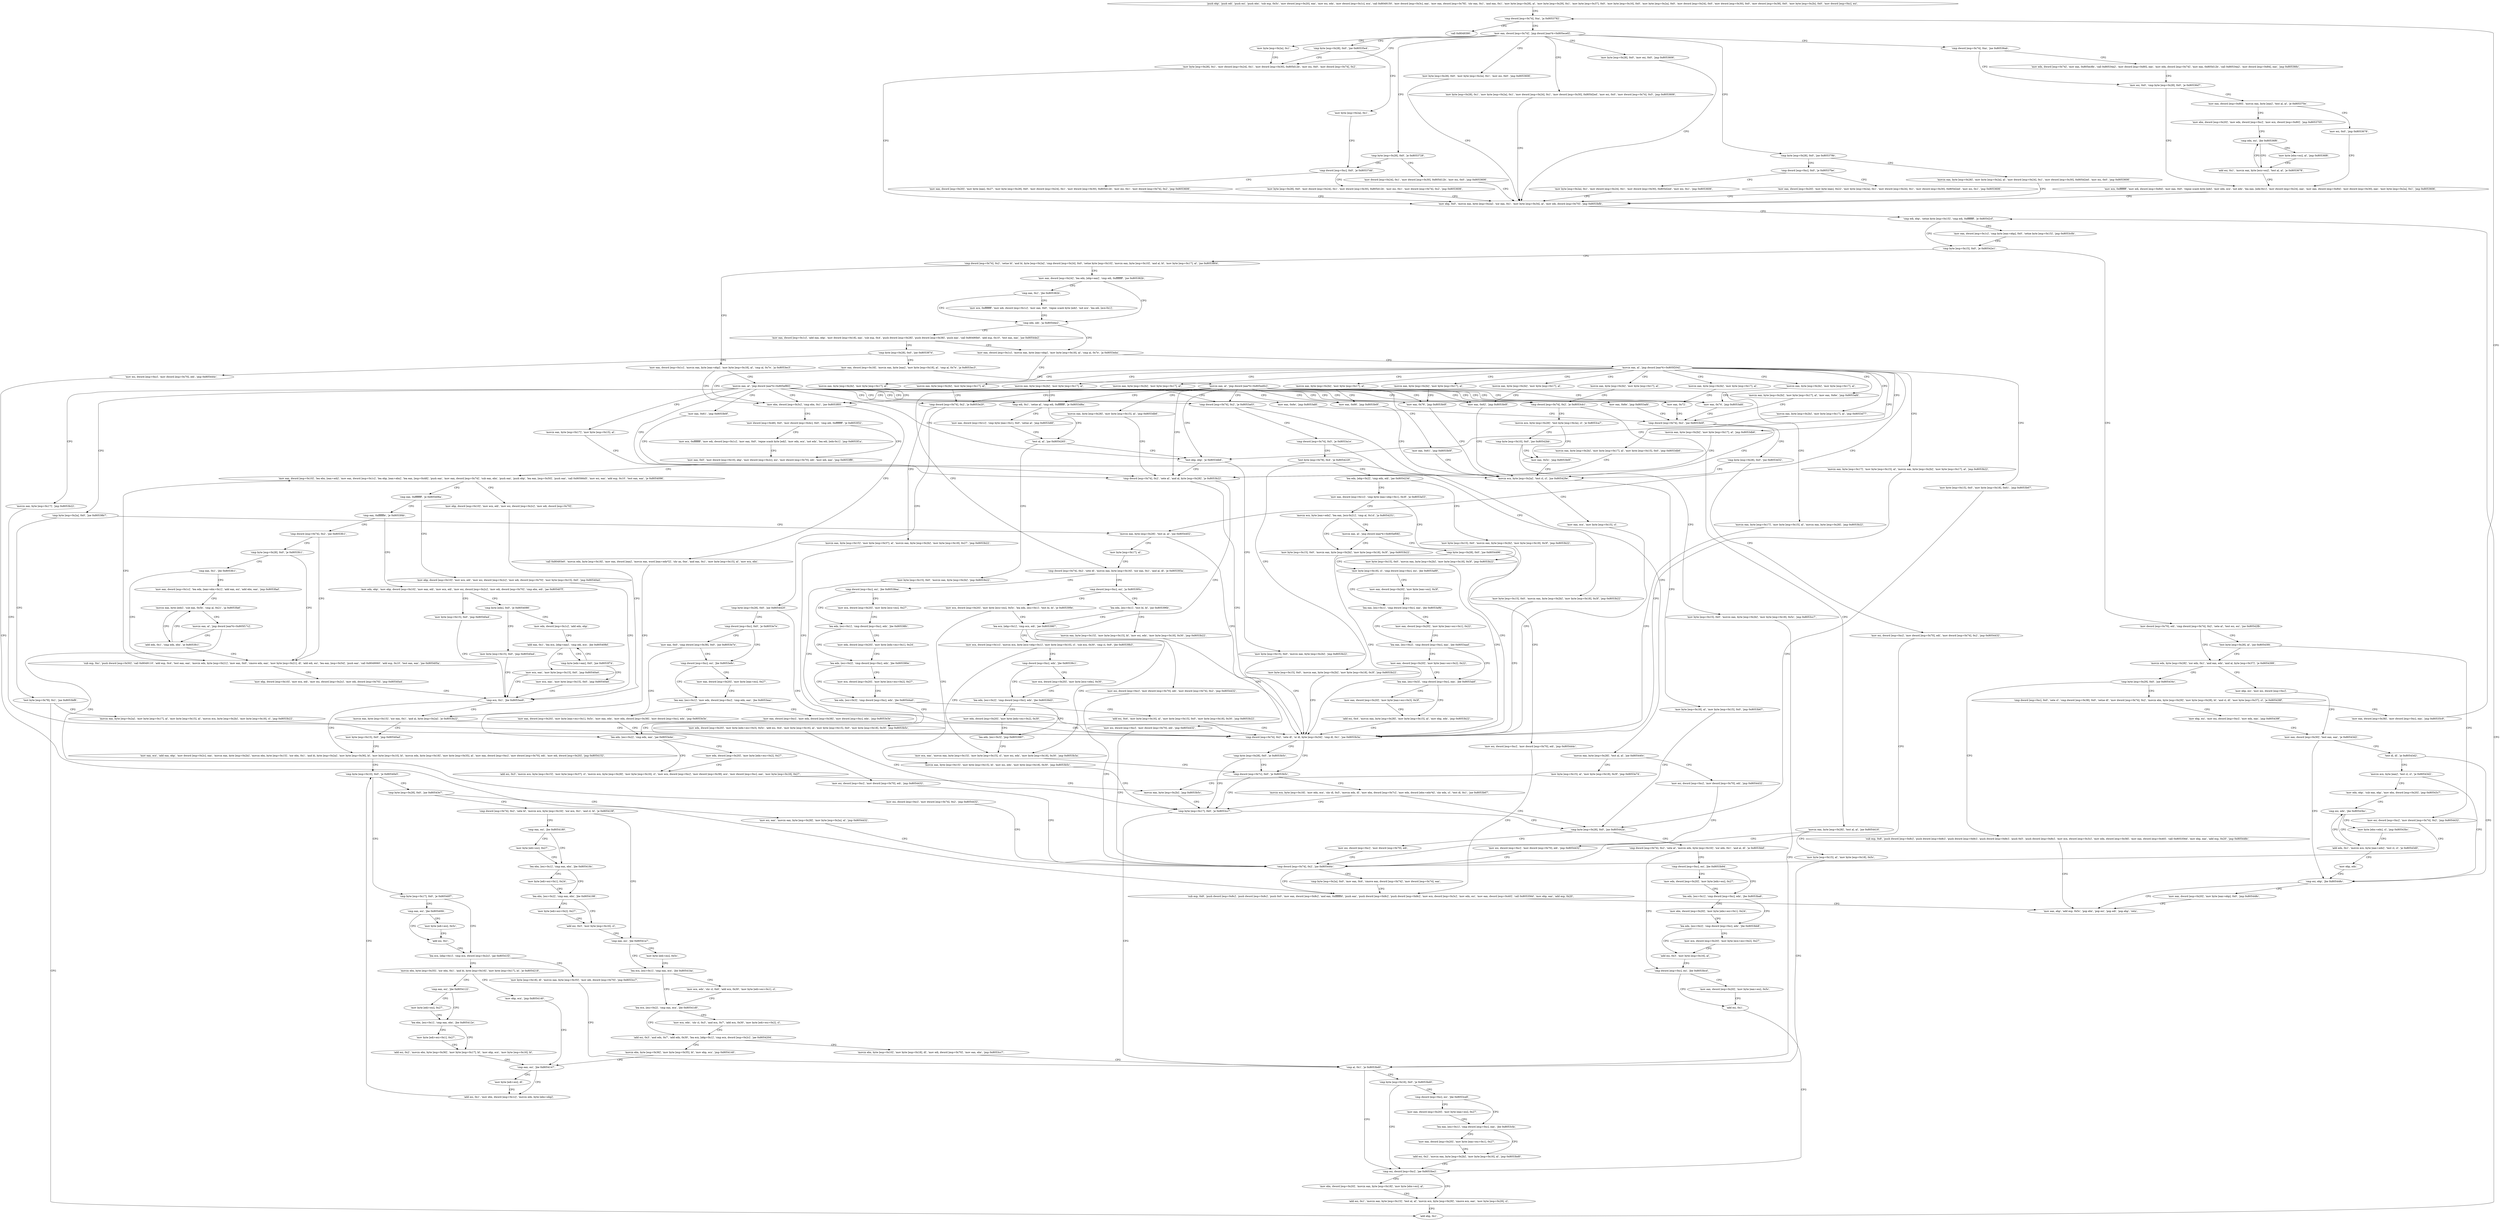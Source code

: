 digraph "func" {
"134559085" [label = "'push ebp', 'push edi', 'push esi', 'push ebx', 'sub esp, 0x5c', 'mov dword [esp+0x20], eax', 'mov esi, edx', 'mov dword [esp+0x1c], ecx', 'call 0x8049150', 'mov dword [esp+0x3c], eax', 'mov eax, dword [esp+0x78]', 'shr eax, 0x1', 'and eax, 0x1', 'mov byte [esp+0x28], al', 'mov byte [esp+0x29], 0x1', 'mov byte [esp+0x37], 0x0', 'mov byte [esp+0x16], 0x0', 'mov byte [esp+0x2a], 0x0', 'mov dword [esp+0x24], 0x0', 'mov dword [esp+0x30], 0x0', 'mov dword [esp+0x38], 0x0', 'mov byte [esp+0x2b], 0x0', 'mov dword [esp+0xc], esi', " ]
"134559177" [label = "'cmp dword [esp+0x74], 0xa', 'ja 0x8053782', " ]
"134559618" [label = "'call 0x8049390', " ]
"134559188" [label = "'mov eax, dword [esp+0x74]', 'jmp dword [eax*4+0x805ece0]', " ]
"134559199" [label = "'mov byte [esp+0x2a], 0x1', " ]
"134559204" [label = "'mov byte [esp+0x28], 0x1', 'mov dword [esp+0x24], 0x1', 'mov dword [esp+0x30], 0x805d12b', 'mov esi, 0x0', 'mov dword [esp+0x74], 0x2', " ]
"134559264" [label = "'mov byte [esp+0x28], 0x0', 'mov esi, 0x0', 'jmp 0x8053606', " ]
"134559276" [label = "'cmp byte [esp+0x28], 0x0', 'jne 0x805379b', " ]
"134559333" [label = "'cmp dword [esp+0x74], 0xa', 'jne 0x80536ab', " ]
"134559512" [label = "'cmp byte [esp+0x28], 0x0', 'jne 0x80535e4', " ]
"134559585" [label = "'cmp byte [esp+0x28], 0x0', 'je 0x8053728', " ]
"134559623" [label = "'mov byte [esp+0x28], 0x0', 'mov byte [esp+0x2a], 0x1', 'mov esi, 0x0', 'jmp 0x8053606', " ]
"134562998" [label = "'mov byte [esp+0x28], 0x1', 'mov byte [esp+0x2a], 0x1', 'mov dword [esp+0x24], 0x1', 'mov dword [esp+0x30], 0x805d2ed', 'mov esi, 0x0', 'mov dword [esp+0x74], 0x5', 'jmp 0x8053606', " ]
"134559238" [label = "'mov ebp, 0x0', 'movzx eax, byte [esp+0x2a]', 'xor eax, 0x1', 'mov byte [esp+0x34], al', 'mov edi, dword [esp+0x70]', 'jmp 0x8053bfb', " ]
"134559643" [label = "'movzx eax, byte [esp+0x28]', 'mov byte [esp+0x2a], al', 'mov dword [esp+0x24], 0x1', 'mov dword [esp+0x30], 0x805d2ed', 'mov esi, 0x0', 'jmp 0x8053606', " ]
"134559287" [label = "'cmp dword [esp+0xc], 0x0', 'je 0x80537be', " ]
"134559403" [label = "'mov edx, dword [esp+0x74]', 'mov eax, 0x805ec8b', 'call 0x80534a2', 'mov dword [esp+0x80], eax', 'mov edx, dword [esp+0x74]', 'mov eax, 0x805d12b', 'call 0x80534a2', 'mov dword [esp+0x84], eax', 'jmp 0x805366c', " ]
"134559340" [label = "'mov esi, 0x0', 'cmp byte [esp+0x28], 0x0', 'je 0x80536d7', " ]
"134559523" [label = "'mov byte [esp+0x2a], 0x1', " ]
"134559528" [label = "'cmp dword [esp+0xc], 0x0', 'je 0x80537dd', " ]
"134559592" [label = "'mov dword [esp+0x24], 0x1', 'mov dword [esp+0x30], 0x805d12b', 'mov esi, 0x0', 'jmp 0x8053606', " ]
"134560763" [label = "'cmp edi, ebp', 'setne byte [esp+0x15]', 'cmp edi, 0xffffffff', 'je 0x80542cf', " ]
"134562511" [label = "'mov eax, dword [esp+0x1c]', 'cmp byte [eax+ebp], 0x0', 'setne byte [esp+0x15]', 'jmp 0x8053c0b', " ]
"134560779" [label = "'cmp byte [esp+0x15], 0x0', 'je 0x80542e1', " ]
"134559678" [label = "'mov byte [esp+0x2a], 0x1', 'mov dword [esp+0x24], 0x1', 'mov dword [esp+0x30], 0x805d2ed', 'mov esi, 0x1', 'jmp 0x8053606', " ]
"134559298" [label = "'mov eax, dword [esp+0x20]', 'mov byte [eax], 0x22', 'mov byte [esp+0x2a], 0x1', 'mov dword [esp+0x24], 0x1', 'mov dword [esp+0x30], 0x805d2ed', 'mov esi, 0x1', 'jmp 0x8053606', " ]
"134559447" [label = "'mov eax, dword [esp+0x80]', 'movzx eax, byte [eax]', 'test al, al', 'je 0x805370e', " ]
"134559352" [label = "'mov ecx, 0xffffffff', 'mov edi, dword [esp+0x84]', 'mov eax, 0x0', 'repne scasb byte [edi]', 'mov edx, ecx', 'not edx', 'lea eax, [edx-0x1]', 'mov dword [esp+0x24], eax', 'mov eax, dword [esp+0x84]', 'mov dword [esp+0x30], eax', 'mov byte [esp+0x2a], 0x1', 'jmp 0x8053606', " ]
"134559709" [label = "'mov byte [esp+0x28], 0x0', 'mov dword [esp+0x24], 0x1', 'mov dword [esp+0x30], 0x805d12b', 'mov esi, 0x1', 'mov dword [esp+0x74], 0x2', 'jmp 0x8053606', " ]
"134559539" [label = "'mov eax, dword [esp+0x20]', 'mov byte [eax], 0x27', 'mov byte [esp+0x28], 0x0', 'mov dword [esp+0x24], 0x1', 'mov dword [esp+0x30], 0x805d12b', 'mov esi, 0x1', 'mov dword [esp+0x74], 0x2', 'jmp 0x8053606', " ]
"134562529" [label = "'mov dword [esp+0x70], edi', 'cmp dword [esp+0x74], 0x2', 'sete al', 'test esi, esi', 'jne 0x80542fb', " ]
"134560790" [label = "'cmp dword [esp+0x74], 0x2', 'setne bl', 'and bl, byte [esp+0x2a]', 'cmp dword [esp+0x24], 0x0', 'setne byte [esp+0x10]', 'movzx eax, byte [esp+0x10]', 'and al, bl', 'mov byte [esp+0x17], al', 'jne 0x8053804', " ]
"134559502" [label = "'mov esi, 0x0', 'jmp 0x8053678', " ]
"134559461" [label = "'mov ebx, dword [esp+0x20]', 'mov edx, dword [esp+0xc]', 'mov ecx, dword [esp+0x80]', 'jmp 0x8053705', " ]
"134562555" [label = "'movzx edx, byte [esp+0x28]', 'xor edx, 0x1', 'and eax, edx', 'and al, byte [esp+0x37]', 'je 0x8054399', " ]
"134562545" [label = "'test byte [esp+0x28], al', 'jne 0x80543f4', " ]
"134559748" [label = "'mov eax, dword [esp+0x24]', 'lea edx, [ebp+eax]', 'cmp edi, 0xffffffff', 'jne 0x805382b', " ]
"134560829" [label = "'mov eax, dword [esp+0x1c]', 'movzx eax, byte [eax+ebp]', 'mov byte [esp+0x18], al', 'cmp al, 0x7e', 'ja 0x8053ec3', " ]
"134559493" [label = "'cmp edx, esi', 'jbe 0x80536f6', " ]
"134562713" [label = "'mov ebp, esi', 'mov esi, dword [esp+0xc]', " ]
"134562575" [label = "'cmp byte [esp+0x29], 0x0', 'jne 0x805434c', " ]
"134562804" [label = "'mov esi, dword [esp+0xc]', 'mov dword [esp+0x74], 0x2', 'jmp 0x8054432', " ]
"134559787" [label = "'cmp edx, edi', 'ja 0x80544e2', " ]
"134559761" [label = "'cmp eax, 0x1', 'jbe 0x805382b', " ]
"134561475" [label = "'mov ebx, dword [esp+0x3c]', 'cmp ebx, 0x1', 'jne 0x8053f05', " ]
"134560849" [label = "'movzx eax, al', 'jmp dword [eax*4+0x805ef80]', " ]
"134559478" [label = "'add esi, 0x1', 'movzx eax, byte [ecx+esi]', 'test al, al', 'je 0x8053678', " ]
"134559497" [label = "'mov byte [ebx+esi], al', 'jmp 0x80536f6', " ]
"134562719" [label = "'mov eax, dword [esp+0x30]', 'test eax, eax', 'je 0x80543d2', " ]
"134562636" [label = "'sub esp, 0x8', 'push dword [esp+0x8c]', 'push dword [esp+0x8c]', 'push dword [esp+0x8c]', 'push dword [esp+0x8c]', 'push 0x5', 'push dword [esp+0x8c]', 'mov ecx, dword [esp+0x3c]', 'mov edx, dword [esp+0x58]', 'mov eax, dword [esp+0x40]', 'call 0x805356d', 'mov ebp, eax', 'add esp, 0x20', 'jmp 0x805448c', " ]
"134562582" [label = "'cmp dword [esp+0xc], 0x0', 'sete cl', 'cmp dword [esp+0x38], 0x0', 'setne dl', 'mov dword [esp+0x74], 0x2', 'movzx ebx, byte [esp+0x29]', 'mov byte [esp+0x28], bl', 'and cl, dl', 'mov byte [esp+0x37], cl', 'je 0x805438f', " ]
"134562866" [label = "'cmp dword [esp+0x74], 0x2', 'jne 0x805444c', " ]
"134563042" [label = "'mov eax, dword [esp+0x1c]', 'movzx eax, byte [eax+ebp]', 'mov byte [esp+0x18], al', 'cmp al, 0x7e', 'ja 0x8053eba', " ]
"134559795" [label = "'mov eax, dword [esp+0x1c]', 'add eax, ebp', 'mov dword [esp+0x18], eax', 'sub esp, 0x4', 'push dword [esp+0x28]', 'push dword [esp+0x38]', 'push eax', 'call 0x80490b0', 'add esp, 0x10', 'test eax, eax', 'jne 0x80544e2', " ]
"134559766" [label = "'mov ecx, 0xffffffff', 'mov edi, dword [esp+0x1c]', 'mov eax, 0x0', 'repne scasb byte [edi]', 'not ecx', 'lea edi, [ecx-0x1]', " ]
"134561541" [label = "'mov dword [esp+0x48], 0x0', 'mov dword [esp+0x4c], 0x0', 'cmp edi, 0xffffffff', 'je 0x8053f32', " ]
"134561484" [label = "'call 0x80493e0', 'movzx edx, byte [esp+0x18]', 'mov eax, dword [eax]', 'movzx eax, word [eax+edx*2]', 'shr ax, 0xe', 'and eax, 0x1', 'mov byte [esp+0x15], al', 'mov ecx, ebx', " ]
"134559882" [label = "'cmp byte [esp+0x2a], 0x0', 'jne 0x80538b7', " ]
"134560225" [label = "'cmp dword [esp+0x74], 0x2', 'je 0x8053a03', " ]
"134560472" [label = "'mov eax, 0x62', 'jmp 0x8053b0f', " ]
"134560488" [label = "'mov eax, 0x66', 'jmp 0x8053b0f', " ]
"134560504" [label = "'mov eax, 0x72', " ]
"134560868" [label = "'mov eax, 0x74', 'jmp 0x8053afd', " ]
"134560887" [label = "'mov eax, 0x76', 'jmp 0x8053b0f', " ]
"134560906" [label = "'cmp dword [esp+0x74], 0x2', 'je 0x8053cb1', " ]
"134561035" [label = "'mov eax, 0x6e', 'jmp 0x8053afd', " ]
"134561095" [label = "'mov eax, 0x61', 'jmp 0x8053b0f', " ]
"134561124" [label = "'cmp edi, 0x1', 'setne al', 'cmp edi, 0xffffffff', 'je 0x8053d8a', " ]
"134561143" [label = "'test ebp, ebp', 'je 0x8053db6', " ]
"134561197" [label = "'movzx eax, byte [esp+0x17]', 'mov byte [esp+0x15], al', " ]
"134561206" [label = "'cmp dword [esp+0x74], 0x2', 'sete al', 'and al, byte [esp+0x28]', 'je 0x8053b22', " ]
"134561281" [label = "'cmp dword [esp+0x74], 0x2', 'je 0x8053e20', " ]
"134562335" [label = "'movzx eax, byte [esp+0x17]', 'jmp 0x8053b22', " ]
"134562770" [label = "'cmp esi, ebp', 'jbe 0x805448c', " ]
"134562956" [label = "'mov eax, ebp', 'add esp, 0x5c', 'pop ebx', 'pop esi', 'pop edi', 'pop ebp', 'retn', " ]
"134562778" [label = "'mov eax, dword [esp+0x20]', 'mov byte [eax+ebp], 0x0', 'jmp 0x805448c', " ]
"134562727" [label = "'test dl, dl', 'je 0x80543d2', " ]
"134562731" [label = "'movzx ecx, byte [eax]', 'test cl, cl', 'je 0x80543d2', " ]
"134562703" [label = "'mov ebp, esi', 'mov esi, dword [esp+0xc]', 'mov edx, eax', 'jmp 0x805439f', " ]
"134562623" [label = "'mov eax, dword [esp+0x38]', 'mov dword [esp+0xc], eax', 'jmp 0x80535c9', " ]
"134562892" [label = "'sub esp, 0x8', 'push dword [esp+0x8c]', 'push dword [esp+0x8c]', 'push 0x0', 'mov eax, dword [esp+0x8c]', 'and eax, 0xfffffffd', 'push eax', 'push dword [esp+0x8c]', 'push dword [esp+0x8c]', 'mov ecx, dword [esp+0x3c]', 'mov edx, esi', 'mov eax, dword [esp+0x40]', 'call 0x805356d', 'mov ebp, eax', 'add esp, 0x20', " ]
"134562873" [label = "'cmp byte [esp+0x2a], 0x0', 'mov eax, 0x4', 'cmove eax, dword [esp+0x74]', 'mov dword [esp+0x74], eax', " ]
"134561466" [label = "'movzx eax, byte [esp+0x2b]', 'mov byte [esp+0x17], al', " ]
"134563062" [label = "'movzx eax, al', 'jmp dword [eax*4+0x805f204]', " ]
"134559833" [label = "'cmp byte [esp+0x28], 0x0', 'jne 0x805387d', " ]
"134561586" [label = "'mov ecx, 0xffffffff', 'mov edi, dword [esp+0x1c]', 'mov eax, 0x0', 'repne scasb byte [edi]', 'mov edx, ecx', 'not edx', 'lea edi, [edx-0x1]', 'jmp 0x8053f1a', " ]
"134561562" [label = "'mov eax, 0x0', 'mov dword [esp+0x10], ebp', 'mov dword [esp+0x2c], esi', 'mov dword [esp+0x70], edi', 'mov edi, eax', 'jmp 0x8053ff6', " ]
"134561513" [label = "'movzx eax, byte [esp+0x15]', 'xor eax, 0x1', 'and al, byte [esp+0x2a]', 'je 0x8053b22', " ]
"134559927" [label = "'movzx eax, byte [esp+0x28]', 'test al, al', 'jne 0x8054402', " ]
"134559889" [label = "'test byte [esp+0x78], 0x1', 'jne 0x8053bf8', " ]
"134560259" [label = "'movzx eax, byte [esp+0x28]', 'test al, al', 'jne 0x805440c', " ]
"134560232" [label = "'cmp dword [esp+0x74], 0x5', 'je 0x8053a1e', " ]
"134560527" [label = "'movzx ecx, byte [esp+0x2a]', 'test cl, cl', 'jne 0x805429e', " ]
"134560509" [label = "'cmp dword [esp+0x74], 0x2', 'jne 0x8053b0f', " ]
"134560945" [label = "'movzx eax, byte [esp+0x28]', 'test al, al', 'jne 0x8054416', " ]
"134560913" [label = "'movzx ecx, byte [esp+0x28]', 'test byte [esp+0x2a], cl', 'je 0x8053ca7', " ]
"134561162" [label = "'mov eax, dword [esp+0x1c]', 'cmp byte [eax+0x1], 0x0', 'setne al', 'jmp 0x8053d6f', " ]
"134561135" [label = "'test al, al', 'jne 0x8054265', " ]
"134561147" [label = "'mov byte [esp+0x15], 0x0', 'movzx eax, byte [esp+0x2b]', 'jmp 0x8053b22', " ]
"134560546" [label = "'cmp dword [esp+0x74], 0x2', 'sete dl', 'or dl, byte [esp+0x34]', 'cmp dl, 0x1', 'jne 0x8053b3a', " ]
"134561224" [label = "'mov esi, dword [esp+0xc]', 'mov dword [esp+0x70], edi', 'mov dword [esp+0x74], 0x2', 'jmp 0x8054432', " ]
"134561312" [label = "'cmp byte [esp+0x28], 0x0', 'jne 0x8054420', " ]
"134561288" [label = "'movzx eax, byte [esp+0x15]', 'mov byte [esp+0x37], al', 'movzx eax, byte [esp+0x2b]', 'mov byte [esp+0x18], 0x27', 'jmp 0x8053b22', " ]
"134562738" [label = "'mov edx, ebp', 'sub eax, ebp', 'mov ebx, dword [esp+0x20]', 'jmp 0x80543c7', " ]
"134560216" [label = "'movzx eax, byte [esp+0x2b]', 'mov byte [esp+0x17], al', " ]
"134560463" [label = "'movzx eax, byte [esp+0x2b]', 'mov byte [esp+0x17], al', " ]
"134560479" [label = "'movzx eax, byte [esp+0x2b]', 'mov byte [esp+0x17], al', " ]
"134560495" [label = "'movzx eax, byte [esp+0x2b]', 'mov byte [esp+0x17], al', " ]
"134560859" [label = "'movzx eax, byte [esp+0x2b]', 'mov byte [esp+0x17], al', " ]
"134560878" [label = "'movzx eax, byte [esp+0x2b]', 'mov byte [esp+0x17], al', " ]
"134560897" [label = "'movzx eax, byte [esp+0x2b]', 'mov byte [esp+0x17], al', " ]
"134561055" [label = "'movzx eax, byte [esp+0x2b]', 'mov byte [esp+0x17], al', 'mov eax, 0x6e', 'jmp 0x8053afd', " ]
"134561115" [label = "'movzx eax, byte [esp+0x2b]', 'mov byte [esp+0x17], al', " ]
"134561175" [label = "'movzx eax, byte [esp+0x2b]', 'mov byte [esp+0x17], al', 'jmp 0x8053d77', " ]
"134561186" [label = "'movzx eax, byte [esp+0x2b]', 'mov byte [esp+0x17], al', 'jmp 0x8053db6', " ]
"134561256" [label = "'movzx eax, byte [esp+0x2b]', 'mov byte [esp+0x17], al', 'mov byte [esp+0x15], 0x0', 'jmp 0x8053db6', " ]
"134561272" [label = "'movzx eax, byte [esp+0x2b]', 'mov byte [esp+0x17], al', " ]
"134562439" [label = "'movzx eax, byte [esp+0x17]', 'mov byte [esp+0x15], al', 'movzx eax, byte [esp+0x2b]', 'mov byte [esp+0x17], al', 'jmp 0x8053b22', " ]
"134562476" [label = "'mov byte [esp+0x15], 0x0', 'mov byte [esp+0x18], 0x61', 'jmp 0x8053b67', " ]
"134559869" [label = "'mov esi, dword [esp+0xc]', 'mov dword [esp+0x70], edi', 'jmp 0x805444c', " ]
"134559840" [label = "'mov eax, dword [esp+0x18]', 'movzx eax, byte [eax]', 'mov byte [esp+0x18], al', 'cmp al, 0x7e', 'ja 0x8053ec3', " ]
"134561782" [label = "'mov eax, dword [esp+0x10]', 'lea ebx, [eax+edi]', 'mov eax, dword [esp+0x1c]', 'lea ebp, [eax+ebx]', 'lea eax, [esp+0x48]', 'push eax', 'mov eax, dword [esp+0x74]', 'sub eax, ebx', 'push eax', 'push ebp', 'lea eax, [esp+0x50]', 'push eax', 'call 0x80566d5', 'mov esi, eax', 'add esp, 0x10', 'test eax, eax', 'je 0x8054096', " ]
"134560570" [label = "'cmp dword [esp+0x7c], 0x0', 'je 0x8053b5c', " ]
"134560563" [label = "'cmp byte [esp+0x28], 0x0', 'je 0x8053b5c', " ]
"134561531" [label = "'mov byte [esp+0x15], 0x0', 'jmp 0x80540ad', " ]
"134561965" [label = "'mov eax, ecx', 'add eax, ebp', 'mov dword [esp+0x2c], eax', 'movzx eax, byte [esp+0x2b]', 'movzx ebx, byte [esp+0x15]', 'xor ebx, 0x1', 'and bl, byte [esp+0x2a]', 'mov byte [esp+0x36], bl', 'mov byte [esp+0x10], bl', 'movzx edx, byte [esp+0x18]', 'mov byte [esp+0x35], al', 'mov eax, dword [esp+0xc]', 'mov dword [esp+0x70], edi', 'mov edi, dword [esp+0x20]', 'jmp 0x8054152', " ]
"134562818" [label = "'mov esi, dword [esp+0xc]', 'mov dword [esp+0x70], edi', 'jmp 0x8054432', " ]
"134559940" [label = "'mov byte [esp+0x17], al', " ]
"134560760" [label = "'add ebp, 0x1', " ]
"134559900" [label = "'movzx eax, byte [esp+0x2a]', 'mov byte [esp+0x17], al', 'mov byte [esp+0x15], al', 'movzx ecx, byte [esp+0x2b]', 'mov byte [esp+0x18], cl', 'jmp 0x8053b22', " ]
"134562828" [label = "'mov esi, dword [esp+0xc]', 'mov dword [esp+0x70], edi', 'jmp 0x8054432', " ]
"134560272" [label = "'mov byte [esp+0x15], al', 'mov byte [esp+0x18], 0x3f', 'jmp 0x8053e74', " ]
"134560286" [label = "'test byte [esp+0x78], 0x4', 'je 0x8054229', " ]
"134560239" [label = "'mov byte [esp+0x15], 0x0', 'movzx eax, byte [esp+0x2b]', 'mov byte [esp+0x18], 0x3f', 'jmp 0x8053b22', " ]
"134562462" [label = "'mov byte [esp+0x18], al', 'mov byte [esp+0x15], 0x0', 'jmp 0x8053b67', " ]
"134560540" [label = "'mov eax, ecx', 'mov byte [esp+0x15], cl', " ]
"134560516" [label = "'cmp byte [esp+0x28], 0x0', 'jne 0x8053d32', " ]
"134561074" [label = "'mov esi, dword [esp+0xc]', 'mov dword [esp+0x70], edi', 'mov dword [esp+0x74], 0x2', 'jmp 0x8054432', " ]
"134562838" [label = "'mov esi, dword [esp+0xc]', 'mov dword [esp+0x70], edi', 'jmp 0x8054432', " ]
"134560958" [label = "'mov byte [esp+0x15], al', 'mov byte [esp+0x18], 0x5c', " ]
"134560935" [label = "'mov eax, 0x5c', 'jmp 0x8053b0f', " ]
"134560924" [label = "'cmp byte [esp+0x10], 0x0', 'jne 0x80542bb', " ]
"134562405" [label = "'mov byte [esp+0x15], 0x0', 'movzx eax, byte [esp+0x2b]', 'jmp 0x8053b22', " ]
"134562848" [label = "'mov esi, dword [esp+0xc]', 'mov dword [esp+0x70], edi', 'jmp 0x8054432', " ]
"134561323" [label = "'cmp dword [esp+0xc], 0x0', 'je 0x8053e7e', " ]
"134562759" [label = "'cmp esi, edx', 'jbe 0x80543bc', " ]
"134560615" [label = "'cmp byte [esp+0x28], 0x0', 'jne 0x805442a', " ]
"134559859" [label = "'movzx eax, al', 'jmp dword [eax*4+0x805ed0c]', " ]
"134561942" [label = "'mov ebp, dword [esp+0x10]', 'mov ecx, edi', 'mov esi, dword [esp+0x2c]', 'mov edi, dword [esp+0x70]', " ]
"134561828" [label = "'cmp eax, 0xffffffff', 'je 0x805406a', " ]
"134560604" [label = "'cmp byte [esp+0x17], 0x0', 'je 0x8053cc7', " ]
"134560577" [label = "'movzx ecx, byte [esp+0x18]', 'mov edx, ecx', 'shr dl, 0x5', 'movzx edx, dl', 'mov ebx, dword [esp+0x7c]', 'mov edx, dword [ebx+edx*4]', 'shr edx, cl', 'test dl, 0x1', 'jne 0x8053b67', " ]
"134562130" [label = "'cmp byte [esp+0x10], 0x0', 'je 0x80540e5', " ]
"134559944" [label = "'cmp dword [esp+0x74], 0x2', 'sete dl', 'movzx eax, byte [esp+0x16]', 'xor eax, 0x1', 'and al, dl', 'je 0x805393a', " ]
"134561396" [label = "'movzx eax, byte [esp+0x2b]', 'jmp 0x8053b5c', " ]
"134562345" [label = "'mov byte [esp+0x15], 0x0', 'movzx eax, byte [esp+0x2b]', 'mov byte [esp+0x18], 0x3f', 'jmp 0x8053b22', " ]
"134560297" [label = "'lea edx, [ebp+0x2]', 'cmp edx, edi', 'jae 0x805423d', " ]
"134560967" [label = "'cmp al, 0x1', 'je 0x8053bd0', " ]
"134562491" [label = "'mov byte [esp+0x15], 0x0', 'movzx eax, byte [esp+0x2b]', 'mov byte [esp+0x18], 0x5c', 'jmp 0x8053cc7', " ]
"134561406" [label = "'cmp dword [esp+0xc], esi', 'jbe 0x8053e8c', " ]
"134561330" [label = "'mov eax, 0x0', 'cmp dword [esp+0x38], 0x0', 'jne 0x8053e7e', " ]
"134562748" [label = "'add edx, 0x1', 'movzx ecx, byte [eax+edx]', 'test cl, cl', 'je 0x80543d0', " ]
"134562763" [label = "'mov byte [ebx+edx], cl', 'jmp 0x80543bc', " ]
"134562858" [label = "'mov esi, dword [esp+0xc]', 'mov dword [esp+0x70], edi', " ]
"134560626" [label = "'cmp dword [esp+0x74], 0x2', 'sete al', 'movzx edx, byte [esp+0x16]', 'xor edx, 0x1', 'and al, dl', 'je 0x8053bbf', " ]
"134561045" [label = "'mov eax, 0x6e', 'jmp 0x8053afd', " ]
"134561105" [label = "'mov eax, 0x61', 'jmp 0x8053b0f', " ]
"134561245" [label = "'movzx eax, byte [esp+0x28]', 'mov byte [esp+0x15], al', 'jmp 0x8053db6', " ]
"134562420" [label = "'movzx eax, byte [esp+0x17]', 'mov byte [esp+0x15], al', 'movzx eax, byte [esp+0x28]', 'jmp 0x8053b22', " ]
"134561956" [label = "'cmp ecx, 0x1', 'jbe 0x8053ee9', " ]
"134561898" [label = "'mov ebp, dword [esp+0x10]', 'mov ecx, edi', 'mov esi, dword [esp+0x2c]', 'mov edi, dword [esp+0x70]', 'mov byte [esp+0x15], 0x0', 'jmp 0x80540a4', " ]
"134561833" [label = "'cmp eax, 0xfffffffe', 'je 0x8053f4b', " ]
"134562021" [label = "'cmp byte [esp+0x17], 0x0', 'je 0x80540f7', " ]
"134562137" [label = "'cmp byte [esp+0x28], 0x0', 'jne 0x80543e7', " ]
"134560058" [label = "'cmp dword [esp+0xc], esi', 'ja 0x805395c', " ]
"134560092" [label = "'mov ecx, dword [esp+0x20]', 'mov byte [ecx+esi], 0x5c', 'lea edx, [esi+0x1]', 'test bl, bl', 'je 0x805399e', " ]
"134560064" [label = "'lea edx, [esi+0x1]', 'test bl, bl', 'jne 0x805396b', " ]
"134559964" [label = "'cmp dword [esp+0xc], esi', 'jbe 0x80538ea', " ]
"134559978" [label = "'lea edx, [esi+0x1]', 'cmp dword [esp+0xc], edx', 'jbe 0x80538fc', " ]
"134559970" [label = "'mov ecx, dword [esp+0x20]', 'mov byte [ecx+esi], 0x27', " ]
"134562365" [label = "'mov byte [esp+0x15], 0x0', 'movzx eax, byte [esp+0x2b]', 'mov byte [esp+0x18], 0x3f', 'jmp 0x8053b22', " ]
"134560308" [label = "'mov eax, dword [esp+0x1c]', 'cmp byte [eax+ebp+0x1], 0x3f', 'je 0x8053a53', " ]
"134560720" [label = "'cmp esi, dword [esp+0xc]', 'jae 0x8053be2', " ]
"134560738" [label = "'add esi, 0x1', 'movzx eax, byte [esp+0x15]', 'test al, al', 'movzx ecx, byte [esp+0x29]', 'cmove ecx, eax', 'mov byte [esp+0x29], cl', " ]
"134560726" [label = "'mov ebx, dword [esp+0x20]', 'movzx eax, byte [esp+0x18]', 'mov byte [ebx+esi], al', " ]
"134560975" [label = "'cmp byte [esp+0x16], 0x0', 'je 0x8053bd0', " ]
"134560986" [label = "'cmp dword [esp+0xc], esi', 'jbe 0x8053ce8', " ]
"134561420" [label = "'lea eax, [esi+0x1]', 'mov edx, dword [esp+0xc]', 'cmp edx, eax', 'jbe 0x8053eac', " ]
"134561412" [label = "'mov eax, dword [esp+0x20]', 'mov byte [eax+esi], 0x27', " ]
"134561342" [label = "'lea edx, [esi+0x2]', 'cmp edx, eax', 'jae 0x8053e4e', " ]
"134562768" [label = "'mov ebp, edx', " ]
"134560703" [label = "'cmp dword [esp+0xc], esi', 'jbe 0x8053bcd', " ]
"134560646" [label = "'cmp dword [esp+0xc], esi', 'jbe 0x8053b94', " ]
"134561611" [label = "'mov edx, ebp', 'mov ebp, dword [esp+0x10]', 'mov eax, edi', 'mov ecx, edi', 'mov esi, dword [esp+0x2c]', 'mov edi, dword [esp+0x70]', 'cmp ebx, edi', 'jae 0x805407f', " ]
"134561842" [label = "'cmp dword [esp+0x74], 0x2', 'jne 0x8053fc1', " ]
"134562039" [label = "'lea ecx, [ebp+0x1]', 'cmp ecx, dword [esp+0x2c]', 'jae 0x80541f2', " ]
"134562028" [label = "'cmp eax, esi', 'jbe 0x80540f4', " ]
"134562791" [label = "'mov esi, eax', 'movzx eax, byte [esp+0x28]', 'mov byte [esp+0x2a], al', 'jmp 0x8054432', " ]
"134562148" [label = "'cmp dword [esp+0x74], 0x2', 'sete bl', 'movzx ecx, byte [esp+0x16]', 'xor ecx, 0x1', 'and cl, bl', 'je 0x805419f', " ]
"134560158" [label = "'movzx eax, byte [esp+0x15]', 'mov byte [esp+0x15], bl', 'mov esi, edx', 'mov byte [esp+0x18], 0x30', 'jmp 0x8053b5c', " ]
"134560107" [label = "'lea ecx, [ebp+0x1]', 'cmp ecx, edi', 'jae 0x8053987', " ]
"134560071" [label = "'movzx eax, byte [esp+0x15]', 'mov byte [esp+0x15], bl', 'mov esi, edx', 'mov byte [esp+0x18], 0x30', 'jmp 0x8053b22', " ]
"134559996" [label = "'lea edx, [esi+0x2]', 'cmp dword [esp+0xc], edx', 'jbe 0x805390e', " ]
"134559987" [label = "'mov edx, dword [esp+0x20]', 'mov byte [edx+esi+0x1], 0x24', " ]
"134560339" [label = "'movzx ecx, byte [eax+edx]', 'lea eax, [ecx-0x21]', 'cmp al, 0x1d', 'ja 0x8054251', " ]
"134560319" [label = "'mov byte [esp+0x15], 0x0', 'movzx eax, byte [esp+0x2b]', 'mov byte [esp+0x18], 0x3f', 'jmp 0x8053b22', " ]
"134561000" [label = "'lea eax, [esi+0x1]', 'cmp dword [esp+0xc], eax', 'jbe 0x8053cfa', " ]
"134560992" [label = "'mov eax, dword [esp+0x20]', 'mov byte [eax+esi], 0x27', " ]
"134561452" [label = "'mov eax, dword [esp+0xc]', 'mov edx, dword [esp+0x38]', 'mov dword [esp+0xc], edx', 'jmp 0x8053e3e', " ]
"134561431" [label = "'mov eax, dword [esp+0x20]', 'mov byte [eax+esi+0x1], 0x5c', 'mov eax, edx', 'mov edx, dword [esp+0x38]', 'mov dword [esp+0xc], edx', 'jmp 0x8053e3e', " ]
"134561358" [label = "'add esi, 0x3', 'movzx ecx, byte [esp+0x15]', 'mov byte [esp+0x37], cl', 'movzx ecx, byte [esp+0x28]', 'mov byte [esp+0x16], cl', 'mov ecx, dword [esp+0xc]', 'mov dword [esp+0x38], ecx', 'mov dword [esp+0xc], eax', 'mov byte [esp+0x18], 0x27', " ]
"134561349" [label = "'mov edx, dword [esp+0x20]', 'mov byte [edx+esi+0x2], 0x27', " ]
"134560717" [label = "'add esi, 0x1', " ]
"134560709" [label = "'mov eax, dword [esp+0x20]', 'mov byte [eax+esi], 0x5c', " ]
"134560660" [label = "'lea edx, [esi+0x1]', 'cmp dword [esp+0xc], edx', 'jbe 0x8053ba6', " ]
"134560652" [label = "'mov edx, dword [esp+0x20]', 'mov byte [edx+esi], 0x27', " ]
"134561919" [label = "'mov byte [esp+0x15], 0x0', 'jmp 0x80540a4', " ]
"134561637" [label = "'cmp byte [edx], 0x0', 'je 0x8054086', " ]
"134561729" [label = "'sub esp, 0xc', 'push dword [esp+0x50]', 'call 0x8049110', 'add esp, 0x4', 'test eax, eax', 'movzx edx, byte [esp+0x21]', 'mov eax, 0x0', 'cmove edx, eax', 'mov byte [esp+0x21], dl', 'add edi, esi', 'lea eax, [esp+0x54]', 'push eax', 'call 0x8049060', 'add esp, 0x10', 'test eax, eax', 'jne 0x805405a', " ]
"134561849" [label = "'cmp byte [esp+0x28], 0x0', 'je 0x8053fc1', " ]
"134562290" [label = "'mov byte [esp+0x18], dl', 'movzx eax, byte [esp+0x35]', 'mov edi, dword [esp+0x70]', 'jmp 0x8053cc7', " ]
"134562052" [label = "'movzx ebx, byte [esp+0x35]', 'xor ebx, 0x1', 'and bl, byte [esp+0x16]', 'mov byte [esp+0x17], bl', 'je 0x8054218', " ]
"134562036" [label = "'add esi, 0x1', " ]
"134562032" [label = "'mov byte [edi+esi], 0x5c', " ]
"134562207" [label = "'cmp eax, esi', 'jbe 0x80541a7', " ]
"134562168" [label = "'cmp eax, esi', 'jbe 0x8054180', " ]
"134560135" [label = "'mov ecx, eax', 'movzx eax, byte [esp+0x15]', 'mov byte [esp+0x15], cl', 'mov esi, edx', 'mov byte [esp+0x18], 0x30', 'jmp 0x8053b3a', " ]
"134560114" [label = "'mov ecx, dword [esp+0x1c]', 'movzx ecx, byte [ecx+ebp+0x1]', 'mov byte [esp+0x10], cl', 'sub ecx, 0x30', 'cmp cl, 0x9', 'jbe 0x80539b3', " ]
"134560014" [label = "'lea edx, [esi+0x3]', 'cmp dword [esp+0xc], edx', 'jbe 0x80544a0', " ]
"134560005" [label = "'mov ecx, dword [esp+0x20]', 'mov byte [ecx+esi+0x2], 0x27', " ]
"134562385" [label = "'mov byte [esp+0x15], 0x0', 'movzx eax, byte [esp+0x2b]', 'mov byte [esp+0x18], 0x3f', 'jmp 0x8053b22', " ]
"134560354" [label = "'movzx eax, al', 'jmp dword [eax*4+0x805ef08]', " ]
"134561018" [label = "'add esi, 0x2', 'movzx eax, byte [esp+0x2b]', 'mov byte [esp+0x16], al', 'jmp 0x8053bd0', " ]
"134561009" [label = "'mov eax, dword [esp+0x20]', 'mov byte [eax+esi+0x1], 0x27', " ]
"134560678" [label = "'lea edx, [esi+0x2]', 'cmp dword [esp+0xc], edx', 'jbe 0x8053bb8', " ]
"134560669" [label = "'mov ebx, dword [esp+0x20]', 'mov byte [ebx+esi+0x1], 0x24', " ]
"134561926" [label = "'mov byte [esp+0x15], 0x0', 'jmp 0x80540a4', " ]
"134561646" [label = "'mov edx, dword [esp+0x1c]', 'add edx, ebp', " ]
"134561882" [label = "'mov ebp, dword [esp+0x10]', 'mov ecx, edi', 'mov esi, dword [esp+0x2c]', 'mov edi, dword [esp+0x70]', 'jmp 0x80540a4', " ]
"134561856" [label = "'cmp eax, 0x1', 'jbe 0x8053fc1', " ]
"134562328" [label = "'mov ebp, ecx', 'jmp 0x8054140', " ]
"134562074" [label = "'cmp eax, esi', 'jbe 0x8054122', " ]
"134562215" [label = "'lea ecx, [esi+0x1]', 'cmp eax, ecx', 'jbe 0x80541ba', " ]
"134562211" [label = "'mov byte [edi+esi], 0x5c', " ]
"134562176" [label = "'lea ebx, [esi+0x1]', 'cmp eax, ebx', 'jbe 0x805418c', " ]
"134562172" [label = "'mov byte [edi+esi], 0x27', " ]
"134560179" [label = "'cmp dword [esp+0xc], edx', 'jbe 0x80539c1', " ]
"134562976" [label = "'add esi, 0x4', 'mov byte [esp+0x16], al', 'mov byte [esp+0x15], 0x0', 'mov byte [esp+0x18], 0x30', 'jmp 0x8053b22', " ]
"134560027" [label = "'mov edx, dword [esp+0x20]', 'mov byte [edx+esi+0x3], 0x5c', 'add esi, 0x4', 'mov byte [esp+0x16], al', 'mov byte [esp+0x15], 0x0', 'mov byte [esp+0x18], 0x30', 'jmp 0x8053b5c', " ]
"134560364" [label = "'cmp byte [esp+0x28], 0x0', 'jne 0x8054496', " ]
"134560696" [label = "'add esi, 0x3', 'mov byte [esp+0x16], al', " ]
"134560687" [label = "'mov ecx, dword [esp+0x20]', 'mov byte [ecx+esi+0x2], 0x27', " ]
"134561652" [label = "'add eax, 0x1', 'lea ecx, [ebp+eax]', 'cmp edi, ecx', 'jbe 0x805408d', " ]
"134561865" [label = "'mov eax, dword [esp+0x1c]', 'lea edx, [eax+ebx+0x1]', 'add eax, esi', 'add ebx, eax', 'jmp 0x8053fad', " ]
"134562112" [label = "'cmp eax, esi', 'jbe 0x8054147', " ]
"134562082" [label = "'lea ebx, [esi+0x1]', 'cmp eax, ebx', 'jbe 0x805412e', " ]
"134562078" [label = "'mov byte [edi+esi], 0x27', " ]
"134562234" [label = "'lea ecx, [esi+0x2]', 'cmp eax, ecx', 'jbe 0x80541d0', " ]
"134562222" [label = "'mov ecx, edx', 'shr cl, 0x6', 'add ecx, 0x30', 'mov byte [edi+esi+0x1], cl', " ]
"134562188" [label = "'lea ebx, [esi+0x2]', 'cmp eax, ebx', 'jbe 0x8054198', " ]
"134562183" [label = "'mov byte [edi+esi+0x1], 0x24', " ]
"134560193" [label = "'lea edx, [esi+0x2]', 'cmp dword [esp+0xc], edx', 'jbe 0x80539d3', " ]
"134560185" [label = "'mov ecx, dword [esp+0x20]', 'mov byte [ecx+edx], 0x30', " ]
"134562966" [label = "'mov esi, dword [esp+0xc]', 'mov dword [esp+0x70], edi', 'jmp 0x805444c', " ]
"134560375" [label = "'mov byte [esp+0x18], cl', 'cmp dword [esp+0xc], esi', 'jbe 0x8053a89', " ]
"134561933" [label = "'mov ecx, eax', 'mov byte [esp+0x15], 0x0', 'jmp 0x80540a4', " ]
"134561667" [label = "'cmp byte [edx+eax], 0x0', 'jne 0x8053f74', " ]
"134561673" [label = "'mov ecx, eax', 'mov byte [esp+0x15], 0x0', 'jmp 0x80540a4', " ]
"134561709" [label = "'movzx eax, byte [edx]', 'sub eax, 0x5b', 'cmp al, 0x21', 'ja 0x8053fa6', " ]
"134562119" [label = "'add esi, 0x1', 'mov ebx, dword [esp+0x1c]', 'movzx edx, byte [ebx+ebp]', " ]
"134562116" [label = "'mov byte [edi+esi], dl', " ]
"134562094" [label = "'add esi, 0x2', 'movzx ebx, byte [esp+0x36]', 'mov byte [esp+0x17], bl', 'mov ebp, ecx', 'mov byte [esp+0x16], bl', " ]
"134562089" [label = "'mov byte [edi+esi+0x1], 0x27', " ]
"134562256" [label = "'add esi, 0x3', 'and edx, 0x7', 'add edx, 0x30', 'lea ecx, [ebp+0x1]', 'cmp ecx, dword [esp+0x2c]', 'jae 0x8054204', " ]
"134562241" [label = "'mov ecx, edx', 'shr cl, 0x3', 'and ecx, 0x7', 'add ecx, 0x30', 'mov byte [edi+esi+0x2], cl', " ]
"134562200" [label = "'add esi, 0x3', 'mov byte [esp+0x16], cl', " ]
"134562195" [label = "'mov byte [edi+esi+0x2], 0x27', " ]
"134560211" [label = "'lea edx, [esi+0x3]', 'jmp 0x8053987', " ]
"134560202" [label = "'mov edx, dword [esp+0x20]', 'mov byte [edx+esi+0x2], 0x30', " ]
"134560393" [label = "'lea eax, [esi+0x1]', 'cmp dword [esp+0xc], eax', 'jbe 0x8053a9b', " ]
"134560385" [label = "'mov eax, dword [esp+0x20]', 'mov byte [eax+esi], 0x3f', " ]
"134561702" [label = "'add edx, 0x1', 'cmp edx, ebx', 'je 0x8053fc1', " ]
"134561719" [label = "'movzx eax, al', 'jmp dword [eax*4+0x805f17c]', " ]
"134562308" [label = "'movzx ebx, byte [esp+0x10]', 'mov byte [esp+0x18], dl', 'mov edi, dword [esp+0x70]', 'mov eax, ebx', 'jmp 0x8053cc7', " ]
"134562274" [label = "'movzx ebx, byte [esp+0x36]', 'mov byte [esp+0x35], bl', 'mov ebp, ecx', 'jmp 0x8054140', " ]
"134560411" [label = "'lea eax, [esi+0x2]', 'cmp dword [esp+0xc], eax', 'jbe 0x8053aad', " ]
"134560402" [label = "'mov eax, dword [esp+0x20]', 'mov byte [eax+esi+0x1], 0x22', " ]
"134561685" [label = "'mov esi, dword [esp+0xc]', 'mov dword [esp+0x74], 0x2', 'jmp 0x8054432', " ]
"134560429" [label = "'lea eax, [esi+0x3]', 'cmp dword [esp+0xc], eax', 'jbe 0x8053abf', " ]
"134560420" [label = "'mov eax, dword [esp+0x20]', 'mov byte [eax+esi+0x2], 0x22', " ]
"134560447" [label = "'add esi, 0x4', 'movzx eax, byte [esp+0x28]', 'mov byte [esp+0x15], al', 'mov ebp, edx', 'jmp 0x8053b22', " ]
"134560438" [label = "'mov eax, dword [esp+0x20]', 'mov byte [eax+esi+0x3], 0x3f', " ]
"134559085" -> "134559177" [ label = "CFG" ]
"134559177" -> "134559618" [ label = "CFG" ]
"134559177" -> "134559188" [ label = "CFG" ]
"134559188" -> "134559199" [ label = "CFG" ]
"134559188" -> "134559204" [ label = "CFG" ]
"134559188" -> "134559264" [ label = "CFG" ]
"134559188" -> "134559276" [ label = "CFG" ]
"134559188" -> "134559333" [ label = "CFG" ]
"134559188" -> "134559512" [ label = "CFG" ]
"134559188" -> "134559585" [ label = "CFG" ]
"134559188" -> "134559623" [ label = "CFG" ]
"134559188" -> "134562998" [ label = "CFG" ]
"134559199" -> "134559204" [ label = "CFG" ]
"134559204" -> "134559238" [ label = "CFG" ]
"134559264" -> "134559238" [ label = "CFG" ]
"134559276" -> "134559643" [ label = "CFG" ]
"134559276" -> "134559287" [ label = "CFG" ]
"134559333" -> "134559403" [ label = "CFG" ]
"134559333" -> "134559340" [ label = "CFG" ]
"134559512" -> "134559204" [ label = "CFG" ]
"134559512" -> "134559523" [ label = "CFG" ]
"134559585" -> "134559528" [ label = "CFG" ]
"134559585" -> "134559592" [ label = "CFG" ]
"134559623" -> "134559238" [ label = "CFG" ]
"134562998" -> "134559238" [ label = "CFG" ]
"134559238" -> "134560763" [ label = "CFG" ]
"134559643" -> "134559238" [ label = "CFG" ]
"134559287" -> "134559678" [ label = "CFG" ]
"134559287" -> "134559298" [ label = "CFG" ]
"134559403" -> "134559340" [ label = "CFG" ]
"134559340" -> "134559447" [ label = "CFG" ]
"134559340" -> "134559352" [ label = "CFG" ]
"134559523" -> "134559528" [ label = "CFG" ]
"134559528" -> "134559709" [ label = "CFG" ]
"134559528" -> "134559539" [ label = "CFG" ]
"134559592" -> "134559238" [ label = "CFG" ]
"134560763" -> "134562511" [ label = "CFG" ]
"134560763" -> "134560779" [ label = "CFG" ]
"134562511" -> "134560779" [ label = "CFG" ]
"134560779" -> "134562529" [ label = "CFG" ]
"134560779" -> "134560790" [ label = "CFG" ]
"134559678" -> "134559238" [ label = "CFG" ]
"134559298" -> "134559238" [ label = "CFG" ]
"134559447" -> "134559502" [ label = "CFG" ]
"134559447" -> "134559461" [ label = "CFG" ]
"134559352" -> "134559238" [ label = "CFG" ]
"134559709" -> "134559238" [ label = "CFG" ]
"134559539" -> "134559238" [ label = "CFG" ]
"134562529" -> "134562555" [ label = "CFG" ]
"134562529" -> "134562545" [ label = "CFG" ]
"134560790" -> "134559748" [ label = "CFG" ]
"134560790" -> "134560829" [ label = "CFG" ]
"134559502" -> "134559352" [ label = "CFG" ]
"134559461" -> "134559493" [ label = "CFG" ]
"134562555" -> "134562713" [ label = "CFG" ]
"134562555" -> "134562575" [ label = "CFG" ]
"134562545" -> "134562804" [ label = "CFG" ]
"134562545" -> "134562555" [ label = "CFG" ]
"134559748" -> "134559787" [ label = "CFG" ]
"134559748" -> "134559761" [ label = "CFG" ]
"134560829" -> "134561475" [ label = "CFG" ]
"134560829" -> "134560849" [ label = "CFG" ]
"134559493" -> "134559478" [ label = "CFG" ]
"134559493" -> "134559497" [ label = "CFG" ]
"134562713" -> "134562719" [ label = "CFG" ]
"134562575" -> "134562636" [ label = "CFG" ]
"134562575" -> "134562582" [ label = "CFG" ]
"134562804" -> "134562866" [ label = "CFG" ]
"134559787" -> "134563042" [ label = "CFG" ]
"134559787" -> "134559795" [ label = "CFG" ]
"134559761" -> "134559787" [ label = "CFG" ]
"134559761" -> "134559766" [ label = "CFG" ]
"134561475" -> "134561541" [ label = "CFG" ]
"134561475" -> "134561484" [ label = "CFG" ]
"134560849" -> "134559882" [ label = "CFG" ]
"134560849" -> "134560225" [ label = "CFG" ]
"134560849" -> "134560472" [ label = "CFG" ]
"134560849" -> "134560488" [ label = "CFG" ]
"134560849" -> "134560504" [ label = "CFG" ]
"134560849" -> "134560868" [ label = "CFG" ]
"134560849" -> "134560887" [ label = "CFG" ]
"134560849" -> "134560906" [ label = "CFG" ]
"134560849" -> "134561035" [ label = "CFG" ]
"134560849" -> "134561095" [ label = "CFG" ]
"134560849" -> "134561124" [ label = "CFG" ]
"134560849" -> "134561143" [ label = "CFG" ]
"134560849" -> "134561197" [ label = "CFG" ]
"134560849" -> "134561206" [ label = "CFG" ]
"134560849" -> "134561281" [ label = "CFG" ]
"134560849" -> "134561475" [ label = "CFG" ]
"134560849" -> "134562335" [ label = "CFG" ]
"134559478" -> "134559352" [ label = "CFG" ]
"134559478" -> "134559493" [ label = "CFG" ]
"134559497" -> "134559478" [ label = "CFG" ]
"134562719" -> "134562770" [ label = "CFG" ]
"134562719" -> "134562727" [ label = "CFG" ]
"134562636" -> "134562956" [ label = "CFG" ]
"134562582" -> "134562703" [ label = "CFG" ]
"134562582" -> "134562623" [ label = "CFG" ]
"134562866" -> "134562892" [ label = "CFG" ]
"134562866" -> "134562873" [ label = "CFG" ]
"134563042" -> "134561466" [ label = "CFG" ]
"134563042" -> "134563062" [ label = "CFG" ]
"134559795" -> "134563042" [ label = "CFG" ]
"134559795" -> "134559833" [ label = "CFG" ]
"134559766" -> "134559787" [ label = "CFG" ]
"134561541" -> "134561586" [ label = "CFG" ]
"134561541" -> "134561562" [ label = "CFG" ]
"134561484" -> "134561513" [ label = "CFG" ]
"134559882" -> "134559927" [ label = "CFG" ]
"134559882" -> "134559889" [ label = "CFG" ]
"134560225" -> "134560259" [ label = "CFG" ]
"134560225" -> "134560232" [ label = "CFG" ]
"134560472" -> "134560527" [ label = "CFG" ]
"134560488" -> "134560527" [ label = "CFG" ]
"134560504" -> "134560509" [ label = "CFG" ]
"134560868" -> "134560509" [ label = "CFG" ]
"134560887" -> "134560527" [ label = "CFG" ]
"134560906" -> "134560945" [ label = "CFG" ]
"134560906" -> "134560913" [ label = "CFG" ]
"134561035" -> "134560509" [ label = "CFG" ]
"134561095" -> "134560527" [ label = "CFG" ]
"134561124" -> "134561162" [ label = "CFG" ]
"134561124" -> "134561135" [ label = "CFG" ]
"134561143" -> "134561206" [ label = "CFG" ]
"134561143" -> "134561147" [ label = "CFG" ]
"134561197" -> "134561206" [ label = "CFG" ]
"134561206" -> "134560546" [ label = "CFG" ]
"134561206" -> "134561224" [ label = "CFG" ]
"134561281" -> "134561312" [ label = "CFG" ]
"134561281" -> "134561288" [ label = "CFG" ]
"134562335" -> "134560546" [ label = "CFG" ]
"134562770" -> "134562956" [ label = "CFG" ]
"134562770" -> "134562778" [ label = "CFG" ]
"134562778" -> "134562956" [ label = "CFG" ]
"134562727" -> "134562770" [ label = "CFG" ]
"134562727" -> "134562731" [ label = "CFG" ]
"134562731" -> "134562770" [ label = "CFG" ]
"134562731" -> "134562738" [ label = "CFG" ]
"134562703" -> "134562719" [ label = "CFG" ]
"134562623" -> "134559177" [ label = "CFG" ]
"134562892" -> "134562956" [ label = "CFG" ]
"134562873" -> "134562892" [ label = "CFG" ]
"134561466" -> "134561475" [ label = "CFG" ]
"134563062" -> "134559927" [ label = "CFG" ]
"134563062" -> "134560216" [ label = "CFG" ]
"134563062" -> "134560463" [ label = "CFG" ]
"134563062" -> "134560479" [ label = "CFG" ]
"134563062" -> "134560495" [ label = "CFG" ]
"134563062" -> "134560859" [ label = "CFG" ]
"134563062" -> "134560878" [ label = "CFG" ]
"134563062" -> "134560897" [ label = "CFG" ]
"134563062" -> "134561055" [ label = "CFG" ]
"134563062" -> "134561115" [ label = "CFG" ]
"134563062" -> "134561175" [ label = "CFG" ]
"134563062" -> "134561186" [ label = "CFG" ]
"134563062" -> "134561256" [ label = "CFG" ]
"134563062" -> "134561272" [ label = "CFG" ]
"134563062" -> "134561466" [ label = "CFG" ]
"134563062" -> "134562439" [ label = "CFG" ]
"134563062" -> "134562476" [ label = "CFG" ]
"134559833" -> "134559869" [ label = "CFG" ]
"134559833" -> "134559840" [ label = "CFG" ]
"134561586" -> "134561562" [ label = "CFG" ]
"134561562" -> "134561782" [ label = "CFG" ]
"134561513" -> "134560546" [ label = "CFG" ]
"134561513" -> "134561531" [ label = "CFG" ]
"134559927" -> "134562818" [ label = "CFG" ]
"134559927" -> "134559940" [ label = "CFG" ]
"134559889" -> "134560760" [ label = "CFG" ]
"134559889" -> "134559900" [ label = "CFG" ]
"134560259" -> "134562828" [ label = "CFG" ]
"134560259" -> "134560272" [ label = "CFG" ]
"134560232" -> "134560286" [ label = "CFG" ]
"134560232" -> "134560239" [ label = "CFG" ]
"134560527" -> "134562462" [ label = "CFG" ]
"134560527" -> "134560540" [ label = "CFG" ]
"134560509" -> "134560527" [ label = "CFG" ]
"134560509" -> "134560516" [ label = "CFG" ]
"134560945" -> "134562838" [ label = "CFG" ]
"134560945" -> "134560958" [ label = "CFG" ]
"134560913" -> "134560935" [ label = "CFG" ]
"134560913" -> "134560924" [ label = "CFG" ]
"134561162" -> "134561135" [ label = "CFG" ]
"134561135" -> "134562405" [ label = "CFG" ]
"134561135" -> "134561143" [ label = "CFG" ]
"134561147" -> "134560546" [ label = "CFG" ]
"134560546" -> "134560570" [ label = "CFG" ]
"134560546" -> "134560563" [ label = "CFG" ]
"134561224" -> "134562866" [ label = "CFG" ]
"134561312" -> "134562848" [ label = "CFG" ]
"134561312" -> "134561323" [ label = "CFG" ]
"134561288" -> "134560546" [ label = "CFG" ]
"134562738" -> "134562759" [ label = "CFG" ]
"134560216" -> "134560225" [ label = "CFG" ]
"134560463" -> "134560472" [ label = "CFG" ]
"134560479" -> "134560488" [ label = "CFG" ]
"134560495" -> "134560504" [ label = "CFG" ]
"134560859" -> "134560868" [ label = "CFG" ]
"134560878" -> "134560887" [ label = "CFG" ]
"134560897" -> "134560906" [ label = "CFG" ]
"134561055" -> "134560509" [ label = "CFG" ]
"134561115" -> "134561124" [ label = "CFG" ]
"134561175" -> "134561143" [ label = "CFG" ]
"134561186" -> "134561206" [ label = "CFG" ]
"134561256" -> "134561206" [ label = "CFG" ]
"134561272" -> "134561281" [ label = "CFG" ]
"134562439" -> "134560546" [ label = "CFG" ]
"134562476" -> "134560615" [ label = "CFG" ]
"134559869" -> "134562892" [ label = "CFG" ]
"134559840" -> "134561475" [ label = "CFG" ]
"134559840" -> "134559859" [ label = "CFG" ]
"134561782" -> "134561942" [ label = "CFG" ]
"134561782" -> "134561828" [ label = "CFG" ]
"134560570" -> "134560604" [ label = "CFG" ]
"134560570" -> "134560577" [ label = "CFG" ]
"134560563" -> "134560604" [ label = "CFG" ]
"134560563" -> "134560570" [ label = "CFG" ]
"134561531" -> "134561965" [ label = "CFG" ]
"134561965" -> "134562130" [ label = "CFG" ]
"134562818" -> "134562866" [ label = "CFG" ]
"134559940" -> "134559944" [ label = "CFG" ]
"134560760" -> "134560763" [ label = "CFG" ]
"134559900" -> "134560546" [ label = "CFG" ]
"134562828" -> "134562866" [ label = "CFG" ]
"134560272" -> "134561396" [ label = "CFG" ]
"134560286" -> "134562345" [ label = "CFG" ]
"134560286" -> "134560297" [ label = "CFG" ]
"134560239" -> "134560546" [ label = "CFG" ]
"134562462" -> "134560615" [ label = "CFG" ]
"134560540" -> "134560546" [ label = "CFG" ]
"134560516" -> "134561074" [ label = "CFG" ]
"134560516" -> "134560527" [ label = "CFG" ]
"134561074" -> "134562866" [ label = "CFG" ]
"134562838" -> "134562866" [ label = "CFG" ]
"134560958" -> "134560967" [ label = "CFG" ]
"134560935" -> "134560527" [ label = "CFG" ]
"134560924" -> "134562491" [ label = "CFG" ]
"134560924" -> "134560935" [ label = "CFG" ]
"134562405" -> "134560546" [ label = "CFG" ]
"134562848" -> "134562866" [ label = "CFG" ]
"134561323" -> "134561406" [ label = "CFG" ]
"134561323" -> "134561330" [ label = "CFG" ]
"134562759" -> "134562748" [ label = "CFG" ]
"134562759" -> "134562763" [ label = "CFG" ]
"134560615" -> "134562858" [ label = "CFG" ]
"134560615" -> "134560626" [ label = "CFG" ]
"134559859" -> "134559944" [ label = "CFG" ]
"134559859" -> "134560225" [ label = "CFG" ]
"134559859" -> "134560472" [ label = "CFG" ]
"134559859" -> "134560488" [ label = "CFG" ]
"134559859" -> "134560504" [ label = "CFG" ]
"134559859" -> "134560868" [ label = "CFG" ]
"134559859" -> "134560887" [ label = "CFG" ]
"134559859" -> "134560906" [ label = "CFG" ]
"134559859" -> "134561045" [ label = "CFG" ]
"134559859" -> "134561105" [ label = "CFG" ]
"134559859" -> "134561124" [ label = "CFG" ]
"134559859" -> "134561143" [ label = "CFG" ]
"134559859" -> "134561206" [ label = "CFG" ]
"134559859" -> "134561245" [ label = "CFG" ]
"134559859" -> "134561281" [ label = "CFG" ]
"134559859" -> "134561475" [ label = "CFG" ]
"134559859" -> "134562420" [ label = "CFG" ]
"134561942" -> "134561956" [ label = "CFG" ]
"134561828" -> "134561898" [ label = "CFG" ]
"134561828" -> "134561833" [ label = "CFG" ]
"134560604" -> "134560967" [ label = "CFG" ]
"134560604" -> "134560615" [ label = "CFG" ]
"134560577" -> "134560615" [ label = "CFG" ]
"134560577" -> "134560604" [ label = "CFG" ]
"134562130" -> "134562021" [ label = "CFG" ]
"134562130" -> "134562137" [ label = "CFG" ]
"134559944" -> "134560058" [ label = "CFG" ]
"134559944" -> "134559964" [ label = "CFG" ]
"134561396" -> "134560604" [ label = "CFG" ]
"134562345" -> "134560546" [ label = "CFG" ]
"134560297" -> "134562365" [ label = "CFG" ]
"134560297" -> "134560308" [ label = "CFG" ]
"134560967" -> "134560720" [ label = "CFG" ]
"134560967" -> "134560975" [ label = "CFG" ]
"134562491" -> "134560967" [ label = "CFG" ]
"134561406" -> "134561420" [ label = "CFG" ]
"134561406" -> "134561412" [ label = "CFG" ]
"134561330" -> "134561406" [ label = "CFG" ]
"134561330" -> "134561342" [ label = "CFG" ]
"134562748" -> "134562768" [ label = "CFG" ]
"134562748" -> "134562759" [ label = "CFG" ]
"134562763" -> "134562748" [ label = "CFG" ]
"134562858" -> "134562866" [ label = "CFG" ]
"134560626" -> "134560703" [ label = "CFG" ]
"134560626" -> "134560646" [ label = "CFG" ]
"134561045" -> "134560509" [ label = "CFG" ]
"134561105" -> "134560527" [ label = "CFG" ]
"134561245" -> "134561206" [ label = "CFG" ]
"134562420" -> "134560546" [ label = "CFG" ]
"134561956" -> "134561513" [ label = "CFG" ]
"134561956" -> "134561965" [ label = "CFG" ]
"134561898" -> "134561956" [ label = "CFG" ]
"134561833" -> "134561611" [ label = "CFG" ]
"134561833" -> "134561842" [ label = "CFG" ]
"134562021" -> "134562039" [ label = "CFG" ]
"134562021" -> "134562028" [ label = "CFG" ]
"134562137" -> "134562791" [ label = "CFG" ]
"134562137" -> "134562148" [ label = "CFG" ]
"134560058" -> "134560092" [ label = "CFG" ]
"134560058" -> "134560064" [ label = "CFG" ]
"134560092" -> "134560158" [ label = "CFG" ]
"134560092" -> "134560107" [ label = "CFG" ]
"134560064" -> "134560107" [ label = "CFG" ]
"134560064" -> "134560071" [ label = "CFG" ]
"134559964" -> "134559978" [ label = "CFG" ]
"134559964" -> "134559970" [ label = "CFG" ]
"134559978" -> "134559996" [ label = "CFG" ]
"134559978" -> "134559987" [ label = "CFG" ]
"134559970" -> "134559978" [ label = "CFG" ]
"134562365" -> "134560546" [ label = "CFG" ]
"134560308" -> "134560339" [ label = "CFG" ]
"134560308" -> "134560319" [ label = "CFG" ]
"134560720" -> "134560738" [ label = "CFG" ]
"134560720" -> "134560726" [ label = "CFG" ]
"134560738" -> "134560760" [ label = "CFG" ]
"134560726" -> "134560738" [ label = "CFG" ]
"134560975" -> "134560720" [ label = "CFG" ]
"134560975" -> "134560986" [ label = "CFG" ]
"134560986" -> "134561000" [ label = "CFG" ]
"134560986" -> "134560992" [ label = "CFG" ]
"134561420" -> "134561452" [ label = "CFG" ]
"134561420" -> "134561431" [ label = "CFG" ]
"134561412" -> "134561420" [ label = "CFG" ]
"134561342" -> "134561358" [ label = "CFG" ]
"134561342" -> "134561349" [ label = "CFG" ]
"134562768" -> "134562770" [ label = "CFG" ]
"134560703" -> "134560717" [ label = "CFG" ]
"134560703" -> "134560709" [ label = "CFG" ]
"134560646" -> "134560660" [ label = "CFG" ]
"134560646" -> "134560652" [ label = "CFG" ]
"134561611" -> "134561919" [ label = "CFG" ]
"134561611" -> "134561637" [ label = "CFG" ]
"134561842" -> "134561729" [ label = "CFG" ]
"134561842" -> "134561849" [ label = "CFG" ]
"134562039" -> "134562290" [ label = "CFG" ]
"134562039" -> "134562052" [ label = "CFG" ]
"134562028" -> "134562036" [ label = "CFG" ]
"134562028" -> "134562032" [ label = "CFG" ]
"134562791" -> "134562866" [ label = "CFG" ]
"134562148" -> "134562207" [ label = "CFG" ]
"134562148" -> "134562168" [ label = "CFG" ]
"134560158" -> "134560604" [ label = "CFG" ]
"134560107" -> "134560135" [ label = "CFG" ]
"134560107" -> "134560114" [ label = "CFG" ]
"134560071" -> "134560546" [ label = "CFG" ]
"134559996" -> "134560014" [ label = "CFG" ]
"134559996" -> "134560005" [ label = "CFG" ]
"134559987" -> "134559996" [ label = "CFG" ]
"134560339" -> "134562385" [ label = "CFG" ]
"134560339" -> "134560354" [ label = "CFG" ]
"134560319" -> "134560546" [ label = "CFG" ]
"134561000" -> "134561018" [ label = "CFG" ]
"134561000" -> "134561009" [ label = "CFG" ]
"134560992" -> "134561000" [ label = "CFG" ]
"134561452" -> "134561342" [ label = "CFG" ]
"134561431" -> "134561342" [ label = "CFG" ]
"134561358" -> "134561396" [ label = "CFG" ]
"134561349" -> "134561358" [ label = "CFG" ]
"134560717" -> "134560720" [ label = "CFG" ]
"134560709" -> "134560717" [ label = "CFG" ]
"134560660" -> "134560678" [ label = "CFG" ]
"134560660" -> "134560669" [ label = "CFG" ]
"134560652" -> "134560660" [ label = "CFG" ]
"134561919" -> "134561956" [ label = "CFG" ]
"134561637" -> "134561926" [ label = "CFG" ]
"134561637" -> "134561646" [ label = "CFG" ]
"134561729" -> "134561882" [ label = "CFG" ]
"134561729" -> "134561782" [ label = "CFG" ]
"134561849" -> "134561729" [ label = "CFG" ]
"134561849" -> "134561856" [ label = "CFG" ]
"134562290" -> "134560967" [ label = "CFG" ]
"134562052" -> "134562328" [ label = "CFG" ]
"134562052" -> "134562074" [ label = "CFG" ]
"134562036" -> "134562039" [ label = "CFG" ]
"134562032" -> "134562036" [ label = "CFG" ]
"134562207" -> "134562215" [ label = "CFG" ]
"134562207" -> "134562211" [ label = "CFG" ]
"134562168" -> "134562176" [ label = "CFG" ]
"134562168" -> "134562172" [ label = "CFG" ]
"134560135" -> "134560570" [ label = "CFG" ]
"134560114" -> "134560179" [ label = "CFG" ]
"134560114" -> "134560135" [ label = "CFG" ]
"134560014" -> "134562976" [ label = "CFG" ]
"134560014" -> "134560027" [ label = "CFG" ]
"134560005" -> "134560014" [ label = "CFG" ]
"134562385" -> "134560546" [ label = "CFG" ]
"134560354" -> "134560364" [ label = "CFG" ]
"134560354" -> "134562385" [ label = "CFG" ]
"134561018" -> "134560720" [ label = "CFG" ]
"134561009" -> "134561018" [ label = "CFG" ]
"134560678" -> "134560696" [ label = "CFG" ]
"134560678" -> "134560687" [ label = "CFG" ]
"134560669" -> "134560678" [ label = "CFG" ]
"134561926" -> "134561956" [ label = "CFG" ]
"134561646" -> "134561652" [ label = "CFG" ]
"134561882" -> "134561956" [ label = "CFG" ]
"134561856" -> "134561729" [ label = "CFG" ]
"134561856" -> "134561865" [ label = "CFG" ]
"134562328" -> "134562112" [ label = "CFG" ]
"134562074" -> "134562082" [ label = "CFG" ]
"134562074" -> "134562078" [ label = "CFG" ]
"134562215" -> "134562234" [ label = "CFG" ]
"134562215" -> "134562222" [ label = "CFG" ]
"134562211" -> "134562215" [ label = "CFG" ]
"134562176" -> "134562188" [ label = "CFG" ]
"134562176" -> "134562183" [ label = "CFG" ]
"134562172" -> "134562176" [ label = "CFG" ]
"134560179" -> "134560193" [ label = "CFG" ]
"134560179" -> "134560185" [ label = "CFG" ]
"134562976" -> "134560546" [ label = "CFG" ]
"134560027" -> "134560604" [ label = "CFG" ]
"134560364" -> "134562966" [ label = "CFG" ]
"134560364" -> "134560375" [ label = "CFG" ]
"134560696" -> "134560703" [ label = "CFG" ]
"134560687" -> "134560696" [ label = "CFG" ]
"134561652" -> "134561933" [ label = "CFG" ]
"134561652" -> "134561667" [ label = "CFG" ]
"134561865" -> "134561709" [ label = "CFG" ]
"134562112" -> "134562119" [ label = "CFG" ]
"134562112" -> "134562116" [ label = "CFG" ]
"134562082" -> "134562094" [ label = "CFG" ]
"134562082" -> "134562089" [ label = "CFG" ]
"134562078" -> "134562082" [ label = "CFG" ]
"134562234" -> "134562256" [ label = "CFG" ]
"134562234" -> "134562241" [ label = "CFG" ]
"134562222" -> "134562234" [ label = "CFG" ]
"134562188" -> "134562200" [ label = "CFG" ]
"134562188" -> "134562195" [ label = "CFG" ]
"134562183" -> "134562188" [ label = "CFG" ]
"134560193" -> "134560211" [ label = "CFG" ]
"134560193" -> "134560202" [ label = "CFG" ]
"134560185" -> "134560193" [ label = "CFG" ]
"134562966" -> "134562892" [ label = "CFG" ]
"134560375" -> "134560393" [ label = "CFG" ]
"134560375" -> "134560385" [ label = "CFG" ]
"134561933" -> "134561956" [ label = "CFG" ]
"134561667" -> "134561652" [ label = "CFG" ]
"134561667" -> "134561673" [ label = "CFG" ]
"134561673" -> "134561956" [ label = "CFG" ]
"134561709" -> "134561702" [ label = "CFG" ]
"134561709" -> "134561719" [ label = "CFG" ]
"134562119" -> "134562130" [ label = "CFG" ]
"134562116" -> "134562119" [ label = "CFG" ]
"134562094" -> "134562112" [ label = "CFG" ]
"134562089" -> "134562094" [ label = "CFG" ]
"134562256" -> "134562308" [ label = "CFG" ]
"134562256" -> "134562274" [ label = "CFG" ]
"134562241" -> "134562256" [ label = "CFG" ]
"134562200" -> "134562207" [ label = "CFG" ]
"134562195" -> "134562200" [ label = "CFG" ]
"134560211" -> "134560135" [ label = "CFG" ]
"134560202" -> "134560211" [ label = "CFG" ]
"134560393" -> "134560411" [ label = "CFG" ]
"134560393" -> "134560402" [ label = "CFG" ]
"134560385" -> "134560393" [ label = "CFG" ]
"134561702" -> "134561729" [ label = "CFG" ]
"134561702" -> "134561709" [ label = "CFG" ]
"134561719" -> "134561685" [ label = "CFG" ]
"134561719" -> "134561702" [ label = "CFG" ]
"134562308" -> "134560967" [ label = "CFG" ]
"134562274" -> "134562112" [ label = "CFG" ]
"134560411" -> "134560429" [ label = "CFG" ]
"134560411" -> "134560420" [ label = "CFG" ]
"134560402" -> "134560411" [ label = "CFG" ]
"134561685" -> "134562866" [ label = "CFG" ]
"134560429" -> "134560447" [ label = "CFG" ]
"134560429" -> "134560438" [ label = "CFG" ]
"134560420" -> "134560429" [ label = "CFG" ]
"134560447" -> "134560546" [ label = "CFG" ]
"134560438" -> "134560447" [ label = "CFG" ]
}
